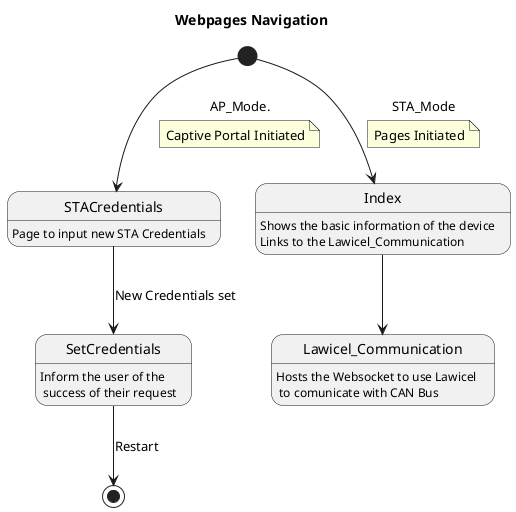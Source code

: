 @startuml

Title Webpages Navigation

STACredentials : Page to input new STA Credentials
SetCredentials : Inform the user of the \n success of their request
Index : Shows the basic information of the device
Index : Links to the Lawicel_Communication
Lawicel_Communication : Hosts the Websocket to use Lawicel \n to comunicate with CAN Bus

[*] --> STACredentials : AP_Mode.
note on link 
    Captive Portal Initiated
end note

STACredentials --> SetCredentials : New Credentials set
SetCredentials --> [*] : Restart


[*] --> Index : STA_Mode
note on link 
    Pages Initiated
end note
Index --> Lawicel_Communication

@enduml